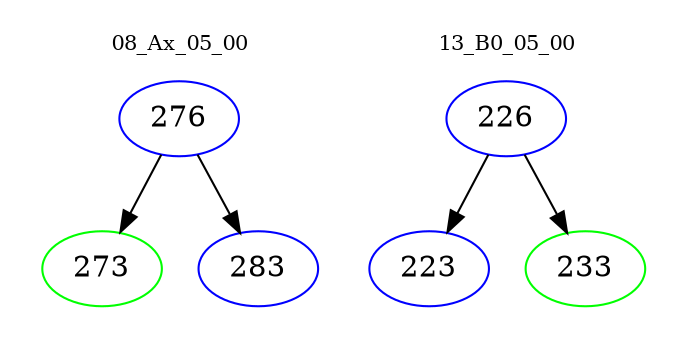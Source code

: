 digraph{
subgraph cluster_0 {
color = white
label = "08_Ax_05_00";
fontsize=10;
T0_276 [label="276", color="blue"]
T0_276 -> T0_273 [color="black"]
T0_273 [label="273", color="green"]
T0_276 -> T0_283 [color="black"]
T0_283 [label="283", color="blue"]
}
subgraph cluster_1 {
color = white
label = "13_B0_05_00";
fontsize=10;
T1_226 [label="226", color="blue"]
T1_226 -> T1_223 [color="black"]
T1_223 [label="223", color="blue"]
T1_226 -> T1_233 [color="black"]
T1_233 [label="233", color="green"]
}
}
